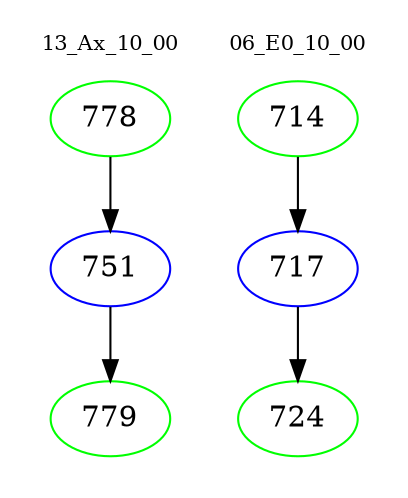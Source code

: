 digraph{
subgraph cluster_0 {
color = white
label = "13_Ax_10_00";
fontsize=10;
T0_778 [label="778", color="green"]
T0_778 -> T0_751 [color="black"]
T0_751 [label="751", color="blue"]
T0_751 -> T0_779 [color="black"]
T0_779 [label="779", color="green"]
}
subgraph cluster_1 {
color = white
label = "06_E0_10_00";
fontsize=10;
T1_714 [label="714", color="green"]
T1_714 -> T1_717 [color="black"]
T1_717 [label="717", color="blue"]
T1_717 -> T1_724 [color="black"]
T1_724 [label="724", color="green"]
}
}
